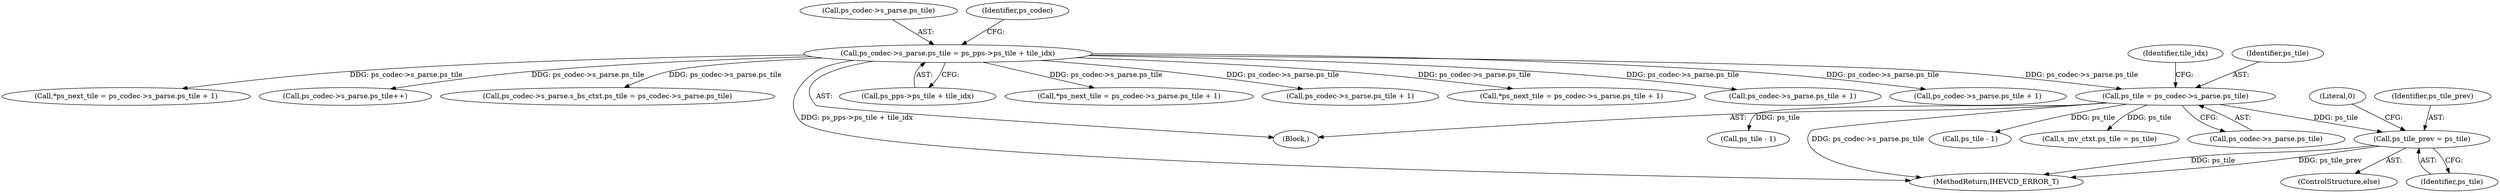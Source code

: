 digraph "0_Android_2b9fb0c2074d370a254b35e2489de2d94943578d@pointer" {
"1000419" [label="(Call,ps_tile_prev = ps_tile)"];
"1000404" [label="(Call,ps_tile = ps_codec->s_parse.ps_tile)"];
"1000386" [label="(Call,ps_codec->s_parse.ps_tile = ps_pps->ps_tile + tile_idx)"];
"1000424" [label="(Literal,0)"];
"1000404" [label="(Call,ps_tile = ps_codec->s_parse.ps_tile)"];
"1002411" [label="(Call,ps_codec->s_parse.ps_tile + 1)"];
"1001205" [label="(Call,ps_tile - 1)"];
"1000412" [label="(Identifier,tile_idx)"];
"1003021" [label="(Call,s_mv_ctxt.ps_tile = ps_tile)"];
"1000387" [label="(Call,ps_codec->s_parse.ps_tile)"];
"1002544" [label="(Call,ps_codec->s_parse.ps_tile + 1)"];
"1002409" [label="(Call,*ps_next_tile = ps_codec->s_parse.ps_tile + 1)"];
"1000386" [label="(Call,ps_codec->s_parse.ps_tile = ps_pps->ps_tile + tile_idx)"];
"1000405" [label="(Identifier,ps_tile)"];
"1000421" [label="(Identifier,ps_tile)"];
"1004201" [label="(Call,ps_codec->s_parse.ps_tile++)"];
"1000406" [label="(Call,ps_codec->s_parse.ps_tile)"];
"1000415" [label="(Call,ps_tile - 1)"];
"1003806" [label="(Call,ps_codec->s_parse.s_bs_ctxt.ps_tile = ps_codec->s_parse.ps_tile)"];
"1000187" [label="(Block,)"];
"1004845" [label="(MethodReturn,IHEVCD_ERROR_T)"];
"1000420" [label="(Identifier,ps_tile_prev)"];
"1000392" [label="(Call,ps_pps->ps_tile + tile_idx)"];
"1000419" [label="(Call,ps_tile_prev = ps_tile)"];
"1002246" [label="(Call,*ps_next_tile = ps_codec->s_parse.ps_tile + 1)"];
"1002248" [label="(Call,ps_codec->s_parse.ps_tile + 1)"];
"1002542" [label="(Call,*ps_next_tile = ps_codec->s_parse.ps_tile + 1)"];
"1000418" [label="(ControlStructure,else)"];
"1000400" [label="(Identifier,ps_codec)"];
"1000419" -> "1000418"  [label="AST: "];
"1000419" -> "1000421"  [label="CFG: "];
"1000420" -> "1000419"  [label="AST: "];
"1000421" -> "1000419"  [label="AST: "];
"1000424" -> "1000419"  [label="CFG: "];
"1000419" -> "1004845"  [label="DDG: ps_tile_prev"];
"1000419" -> "1004845"  [label="DDG: ps_tile"];
"1000404" -> "1000419"  [label="DDG: ps_tile"];
"1000404" -> "1000187"  [label="AST: "];
"1000404" -> "1000406"  [label="CFG: "];
"1000405" -> "1000404"  [label="AST: "];
"1000406" -> "1000404"  [label="AST: "];
"1000412" -> "1000404"  [label="CFG: "];
"1000404" -> "1004845"  [label="DDG: ps_codec->s_parse.ps_tile"];
"1000386" -> "1000404"  [label="DDG: ps_codec->s_parse.ps_tile"];
"1000404" -> "1000415"  [label="DDG: ps_tile"];
"1000404" -> "1001205"  [label="DDG: ps_tile"];
"1000404" -> "1003021"  [label="DDG: ps_tile"];
"1000386" -> "1000187"  [label="AST: "];
"1000386" -> "1000392"  [label="CFG: "];
"1000387" -> "1000386"  [label="AST: "];
"1000392" -> "1000386"  [label="AST: "];
"1000400" -> "1000386"  [label="CFG: "];
"1000386" -> "1004845"  [label="DDG: ps_pps->ps_tile + tile_idx"];
"1000386" -> "1002246"  [label="DDG: ps_codec->s_parse.ps_tile"];
"1000386" -> "1002248"  [label="DDG: ps_codec->s_parse.ps_tile"];
"1000386" -> "1002409"  [label="DDG: ps_codec->s_parse.ps_tile"];
"1000386" -> "1002411"  [label="DDG: ps_codec->s_parse.ps_tile"];
"1000386" -> "1002542"  [label="DDG: ps_codec->s_parse.ps_tile"];
"1000386" -> "1002544"  [label="DDG: ps_codec->s_parse.ps_tile"];
"1000386" -> "1003806"  [label="DDG: ps_codec->s_parse.ps_tile"];
"1000386" -> "1004201"  [label="DDG: ps_codec->s_parse.ps_tile"];
}
